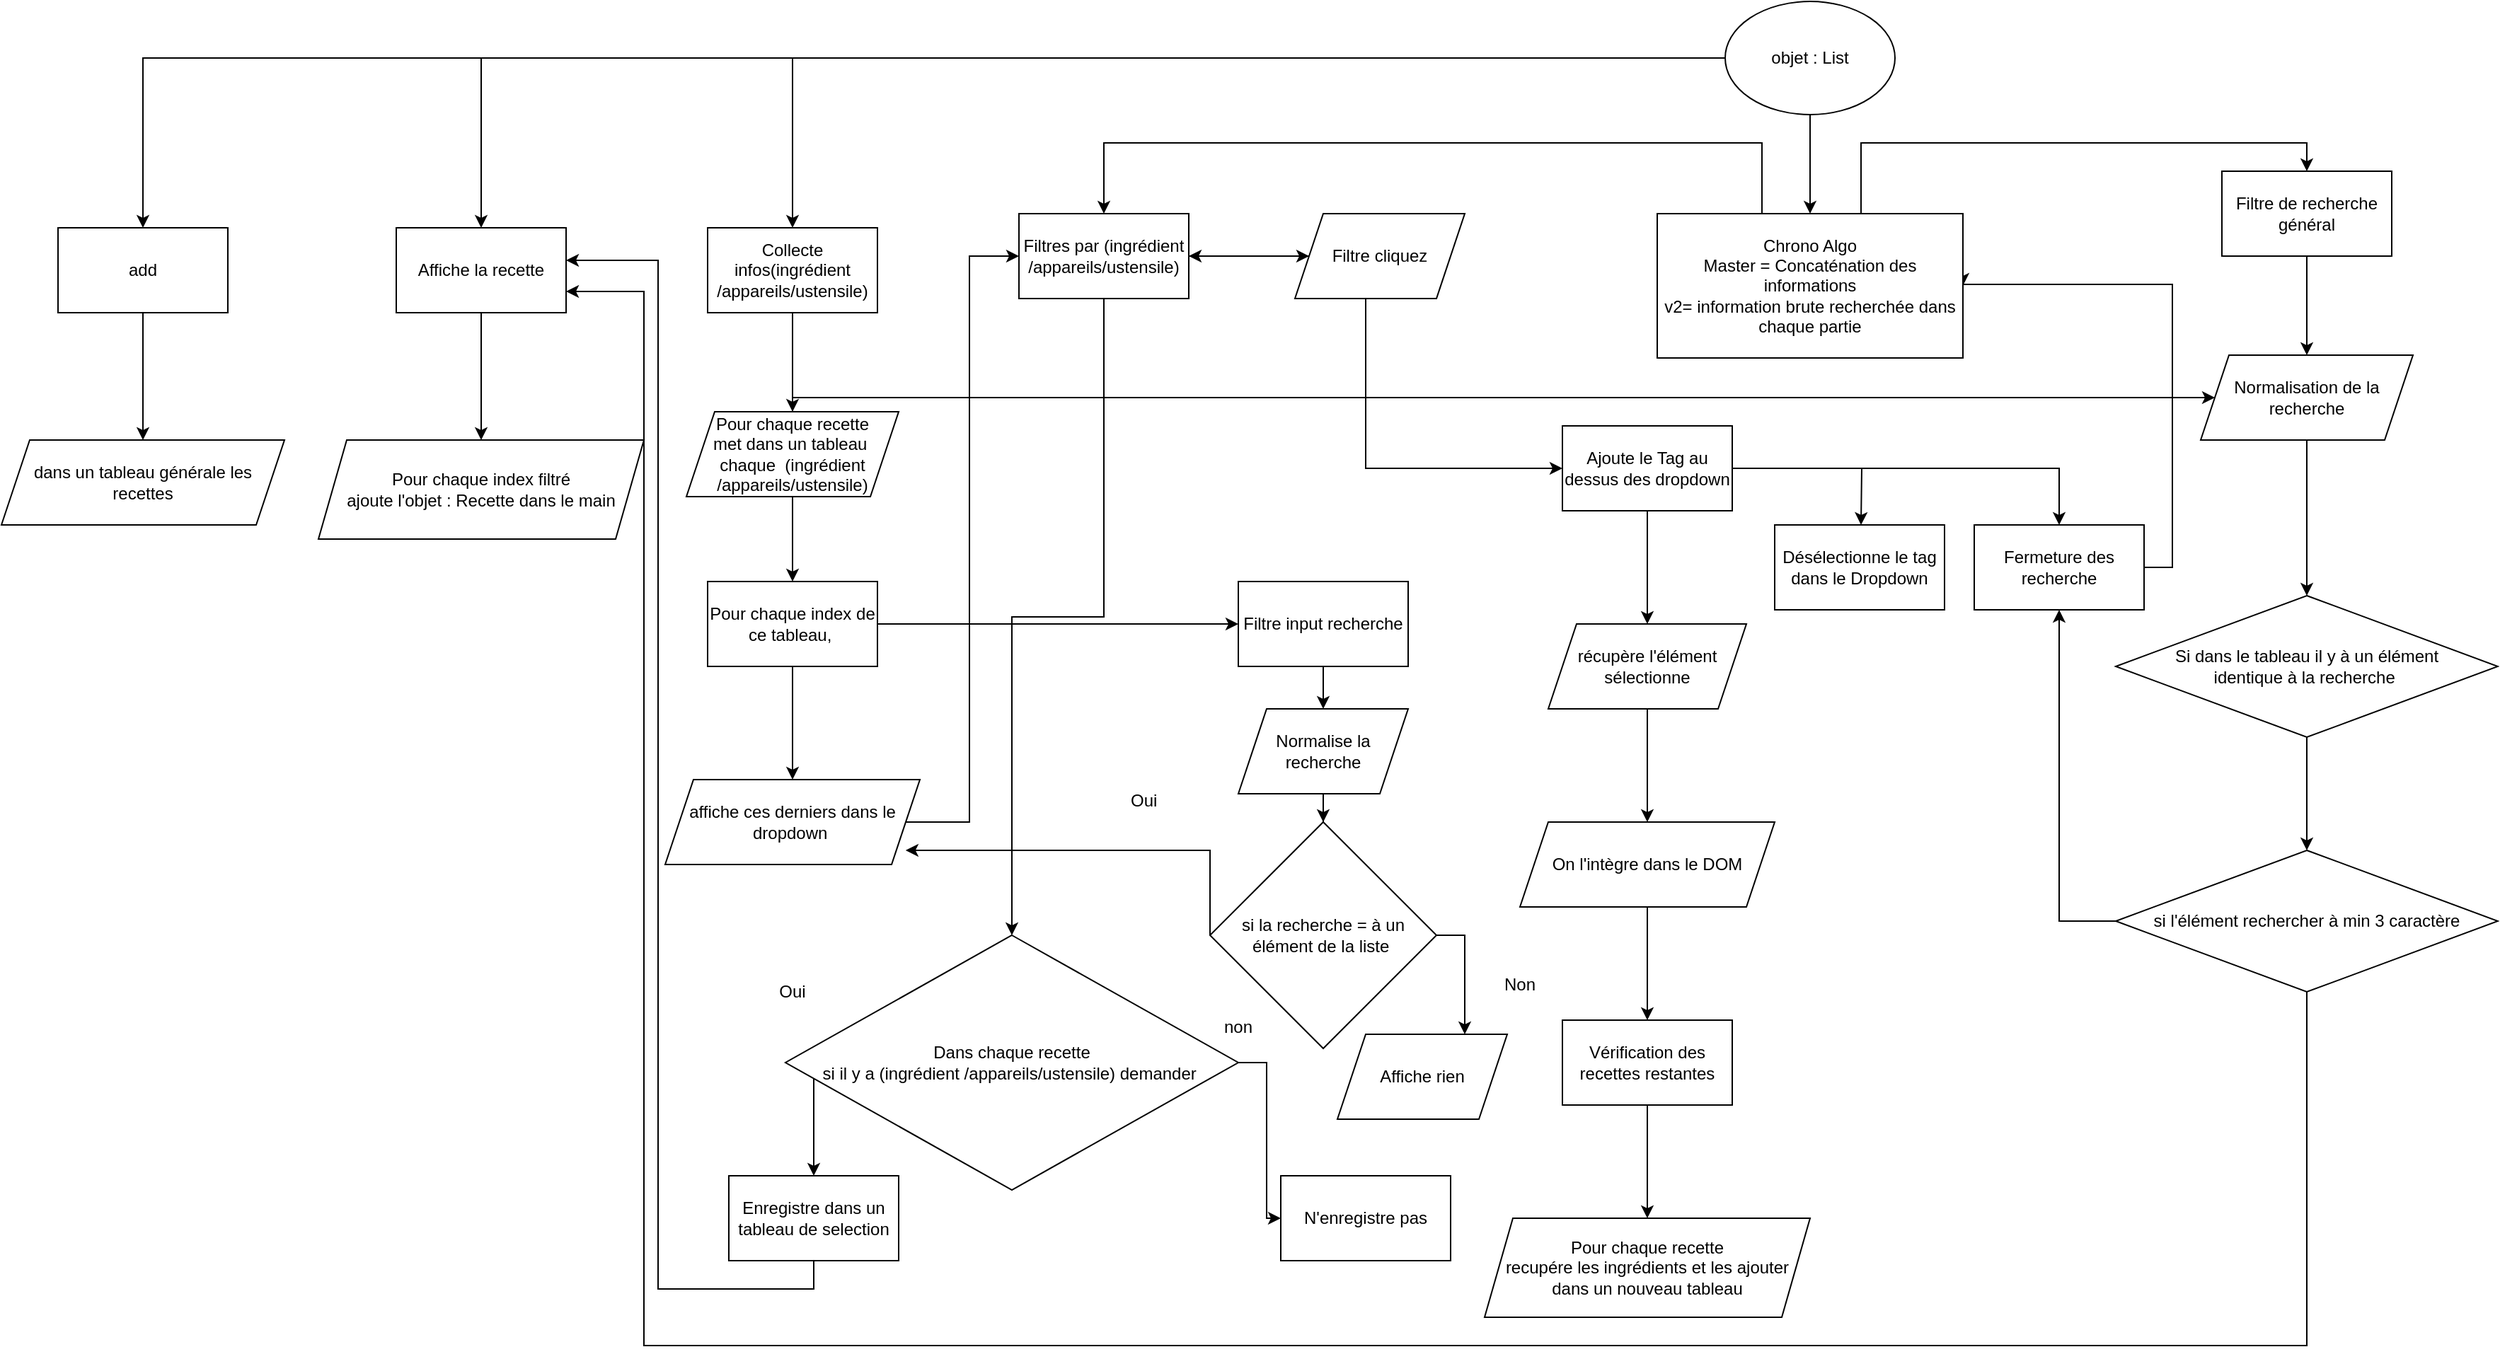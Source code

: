 <mxfile version="17.1.0" type="github"><diagram id="jAQatStEfb61WtIxE4Vx" name="Page-1"><mxGraphModel dx="3076" dy="705" grid="1" gridSize="10" guides="1" tooltips="1" connect="1" arrows="1" fold="1" page="1" pageScale="1" pageWidth="827" pageHeight="1169" math="0" shadow="0"><root><mxCell id="0"/><mxCell id="1" parent="0"/><mxCell id="PJ4vKtnGT81-Y-zOM7cM-36" style="edgeStyle=orthogonalEdgeStyle;rounded=0;orthogonalLoop=1;jettySize=auto;html=1;exitX=0;exitY=0.5;exitDx=0;exitDy=0;" edge="1" parent="1" source="PJ4vKtnGT81-Y-zOM7cM-1" target="PJ4vKtnGT81-Y-zOM7cM-2"><mxGeometry relative="1" as="geometry"><mxPoint x="90" y="120" as="sourcePoint"/></mxGeometry></mxCell><mxCell id="PJ4vKtnGT81-Y-zOM7cM-47" style="edgeStyle=orthogonalEdgeStyle;rounded=0;orthogonalLoop=1;jettySize=auto;html=1;entryX=0.5;entryY=0;entryDx=0;entryDy=0;" edge="1" parent="1" source="PJ4vKtnGT81-Y-zOM7cM-1" target="PJ4vKtnGT81-Y-zOM7cM-39"><mxGeometry relative="1" as="geometry"/></mxCell><mxCell id="PJ4vKtnGT81-Y-zOM7cM-97" value="" style="edgeStyle=orthogonalEdgeStyle;rounded=0;orthogonalLoop=1;jettySize=auto;html=1;" edge="1" parent="1" source="PJ4vKtnGT81-Y-zOM7cM-1" target="PJ4vKtnGT81-Y-zOM7cM-96"><mxGeometry relative="1" as="geometry"/></mxCell><mxCell id="PJ4vKtnGT81-Y-zOM7cM-1" value="objet : List" style="ellipse;whiteSpace=wrap;html=1;" vertex="1" parent="1"><mxGeometry x="354" y="80" width="120" height="80" as="geometry"/></mxCell><mxCell id="PJ4vKtnGT81-Y-zOM7cM-5" value="" style="edgeStyle=orthogonalEdgeStyle;rounded=0;orthogonalLoop=1;jettySize=auto;html=1;" edge="1" parent="1" source="PJ4vKtnGT81-Y-zOM7cM-2" target="PJ4vKtnGT81-Y-zOM7cM-4"><mxGeometry relative="1" as="geometry"/></mxCell><mxCell id="PJ4vKtnGT81-Y-zOM7cM-2" value="add" style="whiteSpace=wrap;html=1;" vertex="1" parent="1"><mxGeometry x="-824" y="240" width="120" height="60" as="geometry"/></mxCell><mxCell id="PJ4vKtnGT81-Y-zOM7cM-4" value="dans un tableau générale les recettes" style="shape=parallelogram;perimeter=parallelogramPerimeter;whiteSpace=wrap;html=1;fixedSize=1;" vertex="1" parent="1"><mxGeometry x="-864" y="390" width="200" height="60" as="geometry"/></mxCell><mxCell id="PJ4vKtnGT81-Y-zOM7cM-25" value="" style="edgeStyle=orthogonalEdgeStyle;rounded=0;orthogonalLoop=1;jettySize=auto;html=1;exitX=1;exitY=0.5;exitDx=0;exitDy=0;" edge="1" parent="1" source="PJ4vKtnGT81-Y-zOM7cM-8" target="PJ4vKtnGT81-Y-zOM7cM-24"><mxGeometry relative="1" as="geometry"><Array as="points"><mxPoint x="160" y="250"/><mxPoint x="100" y="250"/><mxPoint x="100" y="410"/></Array></mxGeometry></mxCell><mxCell id="PJ4vKtnGT81-Y-zOM7cM-58" style="edgeStyle=orthogonalEdgeStyle;rounded=0;orthogonalLoop=1;jettySize=auto;html=1;" edge="1" parent="1" source="PJ4vKtnGT81-Y-zOM7cM-6" target="PJ4vKtnGT81-Y-zOM7cM-10"><mxGeometry relative="1" as="geometry"/></mxCell><mxCell id="PJ4vKtnGT81-Y-zOM7cM-61" style="edgeStyle=orthogonalEdgeStyle;rounded=0;orthogonalLoop=1;jettySize=auto;html=1;exitX=1;exitY=0.5;exitDx=0;exitDy=0;entryX=0;entryY=0.5;entryDx=0;entryDy=0;" edge="1" parent="1" source="PJ4vKtnGT81-Y-zOM7cM-6" target="PJ4vKtnGT81-Y-zOM7cM-8"><mxGeometry relative="1" as="geometry"/></mxCell><mxCell id="PJ4vKtnGT81-Y-zOM7cM-107" style="edgeStyle=orthogonalEdgeStyle;rounded=0;orthogonalLoop=1;jettySize=auto;html=1;exitX=1;exitY=0.5;exitDx=0;exitDy=0;entryX=0;entryY=0.5;entryDx=0;entryDy=0;" edge="1" parent="1" source="PJ4vKtnGT81-Y-zOM7cM-44" target="PJ4vKtnGT81-Y-zOM7cM-105"><mxGeometry relative="1" as="geometry"/></mxCell><mxCell id="PJ4vKtnGT81-Y-zOM7cM-6" value="Filtres par (ingrédient /appareils/ustensile)" style="whiteSpace=wrap;html=1;" vertex="1" parent="1"><mxGeometry x="-145" y="230" width="120" height="60" as="geometry"/></mxCell><mxCell id="PJ4vKtnGT81-Y-zOM7cM-67" style="edgeStyle=orthogonalEdgeStyle;rounded=0;orthogonalLoop=1;jettySize=auto;html=1;" edge="1" parent="1" source="PJ4vKtnGT81-Y-zOM7cM-8" target="PJ4vKtnGT81-Y-zOM7cM-6"><mxGeometry relative="1" as="geometry"/></mxCell><mxCell id="PJ4vKtnGT81-Y-zOM7cM-70" value="" style="edgeStyle=orthogonalEdgeStyle;rounded=0;orthogonalLoop=1;jettySize=auto;html=1;exitX=1;exitY=0.5;exitDx=0;exitDy=0;" edge="1" parent="1" source="PJ4vKtnGT81-Y-zOM7cM-24" target="PJ4vKtnGT81-Y-zOM7cM-69"><mxGeometry relative="1" as="geometry"/></mxCell><mxCell id="PJ4vKtnGT81-Y-zOM7cM-8" value="Filtre cliquez" style="shape=parallelogram;perimeter=parallelogramPerimeter;whiteSpace=wrap;html=1;fixedSize=1;" vertex="1" parent="1"><mxGeometry x="50" y="230" width="120" height="60" as="geometry"/></mxCell><mxCell id="PJ4vKtnGT81-Y-zOM7cM-13" value="" style="edgeStyle=orthogonalEdgeStyle;rounded=0;orthogonalLoop=1;jettySize=auto;html=1;" edge="1" parent="1" target="PJ4vKtnGT81-Y-zOM7cM-12"><mxGeometry relative="1" as="geometry"><mxPoint x="350" y="120" as="sourcePoint"/><Array as="points"><mxPoint x="-64" y="120"/><mxPoint x="-525" y="120"/></Array></mxGeometry></mxCell><mxCell id="PJ4vKtnGT81-Y-zOM7cM-57" style="edgeStyle=orthogonalEdgeStyle;rounded=0;orthogonalLoop=1;jettySize=auto;html=1;exitX=1;exitY=0.5;exitDx=0;exitDy=0;" edge="1" parent="1" source="PJ4vKtnGT81-Y-zOM7cM-10" target="PJ4vKtnGT81-Y-zOM7cM-14"><mxGeometry relative="1" as="geometry"/></mxCell><mxCell id="PJ4vKtnGT81-Y-zOM7cM-59" style="edgeStyle=orthogonalEdgeStyle;rounded=0;orthogonalLoop=1;jettySize=auto;html=1;entryX=0.5;entryY=0;entryDx=0;entryDy=0;" edge="1" parent="1" source="PJ4vKtnGT81-Y-zOM7cM-10" target="PJ4vKtnGT81-Y-zOM7cM-60"><mxGeometry relative="1" as="geometry"><mxPoint x="-300" y="910" as="targetPoint"/><Array as="points"><mxPoint x="-290" y="795"/></Array></mxGeometry></mxCell><mxCell id="PJ4vKtnGT81-Y-zOM7cM-10" value="Dans chaque recette&lt;br&gt;si il y a (ingrédient /appareils/ustensile) demander&amp;nbsp;" style="rhombus;whiteSpace=wrap;html=1;" vertex="1" parent="1"><mxGeometry x="-310" y="740" width="320" height="180" as="geometry"/></mxCell><mxCell id="PJ4vKtnGT81-Y-zOM7cM-23" value="" style="edgeStyle=orthogonalEdgeStyle;rounded=0;orthogonalLoop=1;jettySize=auto;html=1;" edge="1" parent="1" source="PJ4vKtnGT81-Y-zOM7cM-12" target="PJ4vKtnGT81-Y-zOM7cM-22"><mxGeometry relative="1" as="geometry"/></mxCell><mxCell id="PJ4vKtnGT81-Y-zOM7cM-12" value="Affiche la recette" style="whiteSpace=wrap;html=1;" vertex="1" parent="1"><mxGeometry x="-585" y="240" width="120" height="60" as="geometry"/></mxCell><mxCell id="PJ4vKtnGT81-Y-zOM7cM-14" value="N'enregistre pas" style="whiteSpace=wrap;html=1;" vertex="1" parent="1"><mxGeometry x="40" y="910" width="120" height="60" as="geometry"/></mxCell><mxCell id="PJ4vKtnGT81-Y-zOM7cM-17" value="Oui" style="text;html=1;strokeColor=none;fillColor=none;align=center;verticalAlign=middle;whiteSpace=wrap;rounded=0;" vertex="1" parent="1"><mxGeometry x="-335" y="765" width="60" height="30" as="geometry"/></mxCell><mxCell id="PJ4vKtnGT81-Y-zOM7cM-22" value="Pour chaque index filtré&lt;br&gt;ajoute l'objet&amp;nbsp;: Recette dans le main" style="shape=parallelogram;perimeter=parallelogramPerimeter;whiteSpace=wrap;html=1;fixedSize=1;" vertex="1" parent="1"><mxGeometry x="-640" y="390" width="230" height="70" as="geometry"/></mxCell><mxCell id="PJ4vKtnGT81-Y-zOM7cM-27" value="" style="edgeStyle=orthogonalEdgeStyle;rounded=0;orthogonalLoop=1;jettySize=auto;html=1;" edge="1" parent="1" source="PJ4vKtnGT81-Y-zOM7cM-24" target="PJ4vKtnGT81-Y-zOM7cM-26"><mxGeometry relative="1" as="geometry"/></mxCell><mxCell id="PJ4vKtnGT81-Y-zOM7cM-72" style="edgeStyle=orthogonalEdgeStyle;rounded=0;orthogonalLoop=1;jettySize=auto;html=1;" edge="1" parent="1" source="PJ4vKtnGT81-Y-zOM7cM-24"><mxGeometry relative="1" as="geometry"><mxPoint x="450" y="450" as="targetPoint"/></mxGeometry></mxCell><mxCell id="PJ4vKtnGT81-Y-zOM7cM-24" value="Ajoute le Tag au dessus des dropdown" style="whiteSpace=wrap;html=1;" vertex="1" parent="1"><mxGeometry x="239" y="380" width="120" height="60" as="geometry"/></mxCell><mxCell id="PJ4vKtnGT81-Y-zOM7cM-29" value="" style="edgeStyle=orthogonalEdgeStyle;rounded=0;orthogonalLoop=1;jettySize=auto;html=1;" edge="1" parent="1" source="PJ4vKtnGT81-Y-zOM7cM-26" target="PJ4vKtnGT81-Y-zOM7cM-28"><mxGeometry relative="1" as="geometry"/></mxCell><mxCell id="PJ4vKtnGT81-Y-zOM7cM-26" value="récupère l'élément sélectionne" style="shape=parallelogram;perimeter=parallelogramPerimeter;whiteSpace=wrap;html=1;fixedSize=1;" vertex="1" parent="1"><mxGeometry x="229" y="520" width="140" height="60" as="geometry"/></mxCell><mxCell id="PJ4vKtnGT81-Y-zOM7cM-31" value="" style="edgeStyle=orthogonalEdgeStyle;rounded=0;orthogonalLoop=1;jettySize=auto;html=1;" edge="1" parent="1" source="PJ4vKtnGT81-Y-zOM7cM-28" target="PJ4vKtnGT81-Y-zOM7cM-30"><mxGeometry relative="1" as="geometry"/></mxCell><mxCell id="PJ4vKtnGT81-Y-zOM7cM-28" value="On l'intègre dans le DOM" style="shape=parallelogram;perimeter=parallelogramPerimeter;whiteSpace=wrap;html=1;fixedSize=1;" vertex="1" parent="1"><mxGeometry x="209" y="660" width="180" height="60" as="geometry"/></mxCell><mxCell id="PJ4vKtnGT81-Y-zOM7cM-34" value="" style="edgeStyle=orthogonalEdgeStyle;rounded=0;orthogonalLoop=1;jettySize=auto;html=1;" edge="1" parent="1" source="PJ4vKtnGT81-Y-zOM7cM-30" target="PJ4vKtnGT81-Y-zOM7cM-33"><mxGeometry relative="1" as="geometry"/></mxCell><mxCell id="PJ4vKtnGT81-Y-zOM7cM-30" value="Vérification des recettes restantes" style="whiteSpace=wrap;html=1;" vertex="1" parent="1"><mxGeometry x="239" y="800" width="120" height="60" as="geometry"/></mxCell><mxCell id="PJ4vKtnGT81-Y-zOM7cM-33" value="Pour chaque recette&lt;br&gt;recupére les ingrédients et les ajouter dans un nouveau tableau" style="shape=parallelogram;perimeter=parallelogramPerimeter;whiteSpace=wrap;html=1;fixedSize=1;" vertex="1" parent="1"><mxGeometry x="184" y="940" width="230" height="70" as="geometry"/></mxCell><mxCell id="PJ4vKtnGT81-Y-zOM7cM-38" value="" style="edgeStyle=orthogonalEdgeStyle;rounded=0;orthogonalLoop=1;jettySize=auto;html=1;" edge="1" parent="1" source="PJ4vKtnGT81-Y-zOM7cM-39" target="PJ4vKtnGT81-Y-zOM7cM-41"><mxGeometry relative="1" as="geometry"/></mxCell><mxCell id="PJ4vKtnGT81-Y-zOM7cM-39" value="Collecte infos(ingrédient /appareils/ustensile)" style="whiteSpace=wrap;html=1;" vertex="1" parent="1"><mxGeometry x="-365" y="240" width="120" height="60" as="geometry"/></mxCell><mxCell id="PJ4vKtnGT81-Y-zOM7cM-40" value="" style="edgeStyle=orthogonalEdgeStyle;rounded=0;orthogonalLoop=1;jettySize=auto;html=1;" edge="1" parent="1" source="PJ4vKtnGT81-Y-zOM7cM-41"><mxGeometry relative="1" as="geometry"><mxPoint x="-305" y="490" as="targetPoint"/></mxGeometry></mxCell><mxCell id="PJ4vKtnGT81-Y-zOM7cM-84" style="edgeStyle=orthogonalEdgeStyle;rounded=0;orthogonalLoop=1;jettySize=auto;html=1;entryX=0;entryY=0.5;entryDx=0;entryDy=0;" edge="1" parent="1" source="PJ4vKtnGT81-Y-zOM7cM-41" target="PJ4vKtnGT81-Y-zOM7cM-80"><mxGeometry relative="1" as="geometry"><Array as="points"><mxPoint x="-305" y="360"/></Array></mxGeometry></mxCell><mxCell id="PJ4vKtnGT81-Y-zOM7cM-41" value="Pour chaque recette&lt;br&gt;met dans un tableau&amp;nbsp;&lt;br&gt;chaque&amp;nbsp;&amp;nbsp;(ingrédient /appareils/ustensile)" style="shape=parallelogram;perimeter=parallelogramPerimeter;whiteSpace=wrap;html=1;fixedSize=1;" vertex="1" parent="1"><mxGeometry x="-380" y="370" width="150" height="60" as="geometry"/></mxCell><mxCell id="PJ4vKtnGT81-Y-zOM7cM-53" value="" style="edgeStyle=orthogonalEdgeStyle;rounded=0;orthogonalLoop=1;jettySize=auto;html=1;" edge="1" parent="1" source="PJ4vKtnGT81-Y-zOM7cM-44" target="PJ4vKtnGT81-Y-zOM7cM-52"><mxGeometry relative="1" as="geometry"/></mxCell><mxCell id="PJ4vKtnGT81-Y-zOM7cM-44" value="Pour chaque index de ce tableau,&amp;nbsp;" style="whiteSpace=wrap;html=1;" vertex="1" parent="1"><mxGeometry x="-365" y="490" width="120" height="60" as="geometry"/></mxCell><mxCell id="PJ4vKtnGT81-Y-zOM7cM-54" style="edgeStyle=orthogonalEdgeStyle;rounded=0;orthogonalLoop=1;jettySize=auto;html=1;exitX=1;exitY=0.5;exitDx=0;exitDy=0;entryX=0;entryY=0.5;entryDx=0;entryDy=0;" edge="1" parent="1" source="PJ4vKtnGT81-Y-zOM7cM-52" target="PJ4vKtnGT81-Y-zOM7cM-6"><mxGeometry relative="1" as="geometry"/></mxCell><mxCell id="PJ4vKtnGT81-Y-zOM7cM-52" value="&lt;span&gt;affiche ces derniers dans le dropdown&amp;nbsp;&lt;/span&gt;" style="shape=parallelogram;perimeter=parallelogramPerimeter;whiteSpace=wrap;html=1;fixedSize=1;" vertex="1" parent="1"><mxGeometry x="-395" y="630" width="180" height="60" as="geometry"/></mxCell><mxCell id="PJ4vKtnGT81-Y-zOM7cM-63" style="edgeStyle=orthogonalEdgeStyle;rounded=0;orthogonalLoop=1;jettySize=auto;html=1;exitX=0.5;exitY=1;exitDx=0;exitDy=0;entryX=1;entryY=0.383;entryDx=0;entryDy=0;entryPerimeter=0;" edge="1" parent="1" source="PJ4vKtnGT81-Y-zOM7cM-60" target="PJ4vKtnGT81-Y-zOM7cM-12"><mxGeometry relative="1" as="geometry"><Array as="points"><mxPoint x="-290" y="990"/><mxPoint x="-400" y="990"/><mxPoint x="-400" y="263"/></Array></mxGeometry></mxCell><mxCell id="PJ4vKtnGT81-Y-zOM7cM-60" value="Enregistre dans un tableau de selection" style="rounded=0;whiteSpace=wrap;html=1;" vertex="1" parent="1"><mxGeometry x="-350" y="910" width="120" height="60" as="geometry"/></mxCell><mxCell id="PJ4vKtnGT81-Y-zOM7cM-104" style="edgeStyle=orthogonalEdgeStyle;rounded=0;orthogonalLoop=1;jettySize=auto;html=1;entryX=1;entryY=0.5;entryDx=0;entryDy=0;" edge="1" parent="1" source="PJ4vKtnGT81-Y-zOM7cM-69" target="PJ4vKtnGT81-Y-zOM7cM-96"><mxGeometry relative="1" as="geometry"><Array as="points"><mxPoint x="670" y="480"/><mxPoint x="670" y="280"/></Array></mxGeometry></mxCell><mxCell id="PJ4vKtnGT81-Y-zOM7cM-69" value="Fermeture des recherche" style="whiteSpace=wrap;html=1;" vertex="1" parent="1"><mxGeometry x="530" y="450" width="120" height="60" as="geometry"/></mxCell><mxCell id="PJ4vKtnGT81-Y-zOM7cM-74" value="Désélectionne le tag dans le Dropdown" style="rounded=0;whiteSpace=wrap;html=1;" vertex="1" parent="1"><mxGeometry x="389" y="450" width="120" height="60" as="geometry"/></mxCell><mxCell id="PJ4vKtnGT81-Y-zOM7cM-81" value="" style="edgeStyle=orthogonalEdgeStyle;rounded=0;orthogonalLoop=1;jettySize=auto;html=1;" edge="1" parent="1" source="PJ4vKtnGT81-Y-zOM7cM-76" target="PJ4vKtnGT81-Y-zOM7cM-80"><mxGeometry relative="1" as="geometry"/></mxCell><mxCell id="PJ4vKtnGT81-Y-zOM7cM-76" value="Filtre de recherche général" style="rounded=0;whiteSpace=wrap;html=1;" vertex="1" parent="1"><mxGeometry x="705" y="200" width="120" height="60" as="geometry"/></mxCell><mxCell id="PJ4vKtnGT81-Y-zOM7cM-88" value="" style="edgeStyle=orthogonalEdgeStyle;rounded=0;orthogonalLoop=1;jettySize=auto;html=1;" edge="1" parent="1" source="PJ4vKtnGT81-Y-zOM7cM-80" target="PJ4vKtnGT81-Y-zOM7cM-87"><mxGeometry relative="1" as="geometry"/></mxCell><mxCell id="PJ4vKtnGT81-Y-zOM7cM-80" value="Normalisation de la recherche" style="shape=parallelogram;perimeter=parallelogramPerimeter;whiteSpace=wrap;html=1;fixedSize=1;" vertex="1" parent="1"><mxGeometry x="690" y="330" width="150" height="60" as="geometry"/></mxCell><mxCell id="PJ4vKtnGT81-Y-zOM7cM-90" value="" style="edgeStyle=orthogonalEdgeStyle;rounded=0;orthogonalLoop=1;jettySize=auto;html=1;" edge="1" parent="1" source="PJ4vKtnGT81-Y-zOM7cM-87" target="PJ4vKtnGT81-Y-zOM7cM-89"><mxGeometry relative="1" as="geometry"/></mxCell><mxCell id="PJ4vKtnGT81-Y-zOM7cM-87" value="Si dans le tableau il y à un élément&lt;br&gt;identique à la recherche&amp;nbsp;" style="rhombus;whiteSpace=wrap;html=1;" vertex="1" parent="1"><mxGeometry x="630" y="500" width="270" height="100" as="geometry"/></mxCell><mxCell id="PJ4vKtnGT81-Y-zOM7cM-92" value="" style="edgeStyle=orthogonalEdgeStyle;rounded=0;orthogonalLoop=1;jettySize=auto;html=1;entryX=1;entryY=0.75;entryDx=0;entryDy=0;" edge="1" parent="1" source="PJ4vKtnGT81-Y-zOM7cM-89" target="PJ4vKtnGT81-Y-zOM7cM-12"><mxGeometry relative="1" as="geometry"><mxPoint x="765" y="880" as="targetPoint"/><Array as="points"><mxPoint x="765" y="1030"/><mxPoint x="-410" y="1030"/><mxPoint x="-410" y="285"/></Array></mxGeometry></mxCell><mxCell id="PJ4vKtnGT81-Y-zOM7cM-103" style="edgeStyle=orthogonalEdgeStyle;rounded=0;orthogonalLoop=1;jettySize=auto;html=1;entryX=0.5;entryY=1;entryDx=0;entryDy=0;" edge="1" parent="1" source="PJ4vKtnGT81-Y-zOM7cM-89" target="PJ4vKtnGT81-Y-zOM7cM-69"><mxGeometry relative="1" as="geometry"><Array as="points"><mxPoint x="590" y="730"/></Array></mxGeometry></mxCell><mxCell id="PJ4vKtnGT81-Y-zOM7cM-89" value="si l'élément rechercher à min 3 caractère" style="rhombus;whiteSpace=wrap;html=1;" vertex="1" parent="1"><mxGeometry x="630" y="680" width="270" height="100" as="geometry"/></mxCell><mxCell id="PJ4vKtnGT81-Y-zOM7cM-93" value="non" style="text;html=1;strokeColor=none;fillColor=none;align=center;verticalAlign=middle;whiteSpace=wrap;rounded=0;" vertex="1" parent="1"><mxGeometry x="-20" y="790" width="60" height="30" as="geometry"/></mxCell><mxCell id="PJ4vKtnGT81-Y-zOM7cM-98" style="edgeStyle=orthogonalEdgeStyle;rounded=0;orthogonalLoop=1;jettySize=auto;html=1;entryX=0.5;entryY=0;entryDx=0;entryDy=0;" edge="1" parent="1" source="PJ4vKtnGT81-Y-zOM7cM-96" target="PJ4vKtnGT81-Y-zOM7cM-6"><mxGeometry relative="1" as="geometry"><Array as="points"><mxPoint x="380" y="180"/><mxPoint x="-85" y="180"/></Array></mxGeometry></mxCell><mxCell id="PJ4vKtnGT81-Y-zOM7cM-99" style="edgeStyle=orthogonalEdgeStyle;rounded=0;orthogonalLoop=1;jettySize=auto;html=1;entryX=0.5;entryY=0;entryDx=0;entryDy=0;" edge="1" parent="1" source="PJ4vKtnGT81-Y-zOM7cM-96" target="PJ4vKtnGT81-Y-zOM7cM-76"><mxGeometry relative="1" as="geometry"><Array as="points"><mxPoint x="450" y="180"/><mxPoint x="765" y="180"/></Array></mxGeometry></mxCell><mxCell id="PJ4vKtnGT81-Y-zOM7cM-96" value="Chrono Algo&lt;br&gt;Master = Concaténation des informations&lt;br&gt;v2= information brute recherchée dans chaque partie" style="whiteSpace=wrap;html=1;" vertex="1" parent="1"><mxGeometry x="306" y="230" width="216" height="102" as="geometry"/></mxCell><mxCell id="PJ4vKtnGT81-Y-zOM7cM-112" value="" style="edgeStyle=orthogonalEdgeStyle;rounded=0;orthogonalLoop=1;jettySize=auto;html=1;" edge="1" parent="1" source="PJ4vKtnGT81-Y-zOM7cM-105" target="PJ4vKtnGT81-Y-zOM7cM-111"><mxGeometry relative="1" as="geometry"/></mxCell><mxCell id="PJ4vKtnGT81-Y-zOM7cM-105" value="Filtre input recherche" style="rounded=0;whiteSpace=wrap;html=1;" vertex="1" parent="1"><mxGeometry x="10" y="490" width="120" height="60" as="geometry"/></mxCell><mxCell id="PJ4vKtnGT81-Y-zOM7cM-116" style="edgeStyle=orthogonalEdgeStyle;rounded=0;orthogonalLoop=1;jettySize=auto;html=1;entryX=0.5;entryY=0;entryDx=0;entryDy=0;" edge="1" parent="1" source="PJ4vKtnGT81-Y-zOM7cM-111" target="PJ4vKtnGT81-Y-zOM7cM-114"><mxGeometry relative="1" as="geometry"/></mxCell><mxCell id="PJ4vKtnGT81-Y-zOM7cM-111" value="Normalise la recherche" style="shape=parallelogram;perimeter=parallelogramPerimeter;whiteSpace=wrap;html=1;fixedSize=1;rounded=0;" vertex="1" parent="1"><mxGeometry x="10" y="580" width="120" height="60" as="geometry"/></mxCell><mxCell id="PJ4vKtnGT81-Y-zOM7cM-120" style="edgeStyle=orthogonalEdgeStyle;rounded=0;orthogonalLoop=1;jettySize=auto;html=1;exitX=0;exitY=0.5;exitDx=0;exitDy=0;entryX=0.944;entryY=0.833;entryDx=0;entryDy=0;entryPerimeter=0;" edge="1" parent="1" source="PJ4vKtnGT81-Y-zOM7cM-114" target="PJ4vKtnGT81-Y-zOM7cM-52"><mxGeometry relative="1" as="geometry"><Array as="points"><mxPoint x="-10" y="680"/></Array></mxGeometry></mxCell><mxCell id="PJ4vKtnGT81-Y-zOM7cM-122" style="edgeStyle=orthogonalEdgeStyle;rounded=0;orthogonalLoop=1;jettySize=auto;html=1;exitX=1;exitY=0.5;exitDx=0;exitDy=0;entryX=0.75;entryY=0;entryDx=0;entryDy=0;" edge="1" parent="1" source="PJ4vKtnGT81-Y-zOM7cM-114" target="PJ4vKtnGT81-Y-zOM7cM-121"><mxGeometry relative="1" as="geometry"/></mxCell><mxCell id="PJ4vKtnGT81-Y-zOM7cM-114" value="si la recherche = à un élément de la liste&amp;nbsp;" style="rhombus;whiteSpace=wrap;html=1;" vertex="1" parent="1"><mxGeometry x="-10" y="660" width="160" height="160" as="geometry"/></mxCell><mxCell id="PJ4vKtnGT81-Y-zOM7cM-117" value="Oui&amp;nbsp;" style="text;html=1;strokeColor=none;fillColor=none;align=center;verticalAlign=middle;whiteSpace=wrap;rounded=0;" vertex="1" parent="1"><mxGeometry x="-85" y="630" width="60" height="30" as="geometry"/></mxCell><mxCell id="PJ4vKtnGT81-Y-zOM7cM-118" value="Non" style="text;html=1;strokeColor=none;fillColor=none;align=center;verticalAlign=middle;whiteSpace=wrap;rounded=0;" vertex="1" parent="1"><mxGeometry x="179" y="760" width="60" height="30" as="geometry"/></mxCell><mxCell id="PJ4vKtnGT81-Y-zOM7cM-121" value="Affiche rien" style="shape=parallelogram;perimeter=parallelogramPerimeter;whiteSpace=wrap;html=1;fixedSize=1;rounded=0;" vertex="1" parent="1"><mxGeometry x="80" y="810" width="120" height="60" as="geometry"/></mxCell></root></mxGraphModel></diagram></mxfile>